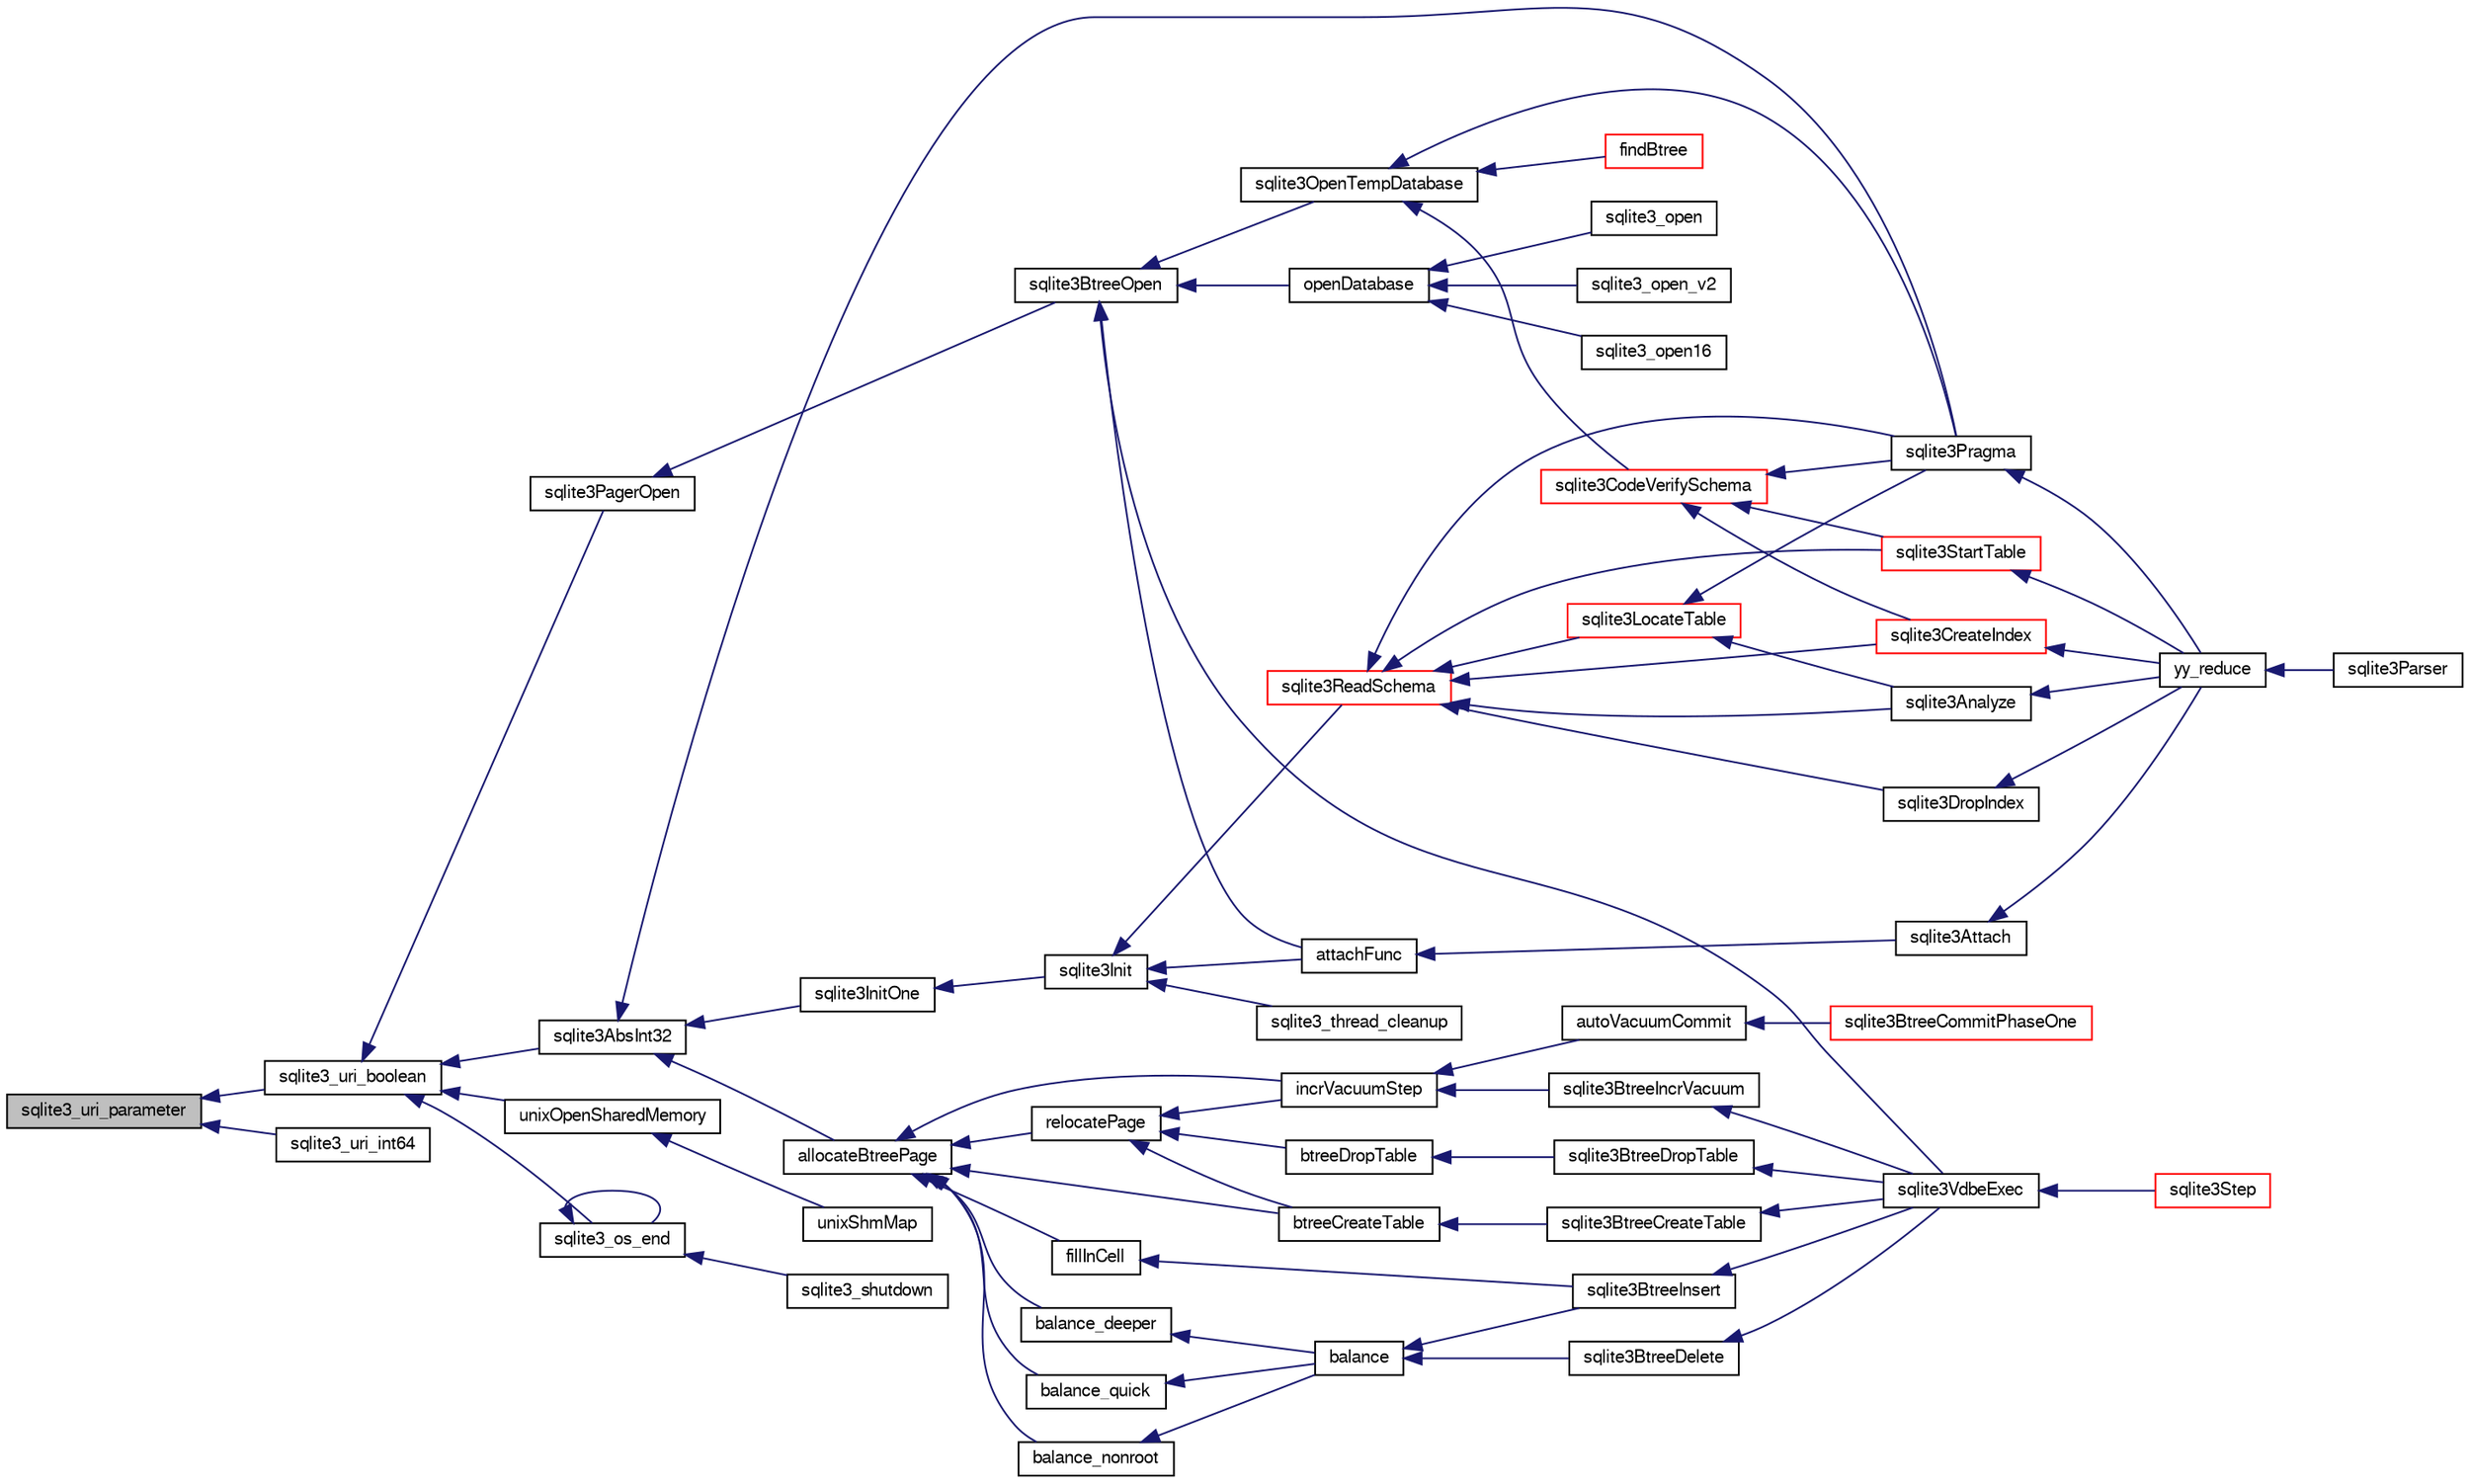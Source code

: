 digraph "sqlite3_uri_parameter"
{
  edge [fontname="FreeSans",fontsize="10",labelfontname="FreeSans",labelfontsize="10"];
  node [fontname="FreeSans",fontsize="10",shape=record];
  rankdir="LR";
  Node88272 [label="sqlite3_uri_parameter",height=0.2,width=0.4,color="black", fillcolor="grey75", style="filled", fontcolor="black"];
  Node88272 -> Node88273 [dir="back",color="midnightblue",fontsize="10",style="solid",fontname="FreeSans"];
  Node88273 [label="sqlite3_uri_boolean",height=0.2,width=0.4,color="black", fillcolor="white", style="filled",URL="$sqlite3_8h.html#a1124cc9034bdbc616bb6d54455a4110f"];
  Node88273 -> Node88274 [dir="back",color="midnightblue",fontsize="10",style="solid",fontname="FreeSans"];
  Node88274 [label="sqlite3AbsInt32",height=0.2,width=0.4,color="black", fillcolor="white", style="filled",URL="$sqlite3_8c.html#a8fdd09f2c6e36df943b6b6092ac0dcbf"];
  Node88274 -> Node88275 [dir="back",color="midnightblue",fontsize="10",style="solid",fontname="FreeSans"];
  Node88275 [label="allocateBtreePage",height=0.2,width=0.4,color="black", fillcolor="white", style="filled",URL="$sqlite3_8c.html#ae84ce1103eabfe9455a6a59e6cec4a33"];
  Node88275 -> Node88276 [dir="back",color="midnightblue",fontsize="10",style="solid",fontname="FreeSans"];
  Node88276 [label="relocatePage",height=0.2,width=0.4,color="black", fillcolor="white", style="filled",URL="$sqlite3_8c.html#af8fb5934ff87b02845c89350c57fd2bc"];
  Node88276 -> Node88277 [dir="back",color="midnightblue",fontsize="10",style="solid",fontname="FreeSans"];
  Node88277 [label="incrVacuumStep",height=0.2,width=0.4,color="black", fillcolor="white", style="filled",URL="$sqlite3_8c.html#a68a85130a567f1700dc0907ec9227892"];
  Node88277 -> Node88278 [dir="back",color="midnightblue",fontsize="10",style="solid",fontname="FreeSans"];
  Node88278 [label="sqlite3BtreeIncrVacuum",height=0.2,width=0.4,color="black", fillcolor="white", style="filled",URL="$sqlite3_8c.html#a0b4c98acfd785fc6d5dc5c3237030318"];
  Node88278 -> Node88279 [dir="back",color="midnightblue",fontsize="10",style="solid",fontname="FreeSans"];
  Node88279 [label="sqlite3VdbeExec",height=0.2,width=0.4,color="black", fillcolor="white", style="filled",URL="$sqlite3_8c.html#a8ce40a614bdc56719c4d642b1e4dfb21"];
  Node88279 -> Node88280 [dir="back",color="midnightblue",fontsize="10",style="solid",fontname="FreeSans"];
  Node88280 [label="sqlite3Step",height=0.2,width=0.4,color="red", fillcolor="white", style="filled",URL="$sqlite3_8c.html#a3f2872e873e2758a4beedad1d5113554"];
  Node88277 -> Node88540 [dir="back",color="midnightblue",fontsize="10",style="solid",fontname="FreeSans"];
  Node88540 [label="autoVacuumCommit",height=0.2,width=0.4,color="black", fillcolor="white", style="filled",URL="$sqlite3_8c.html#a809d22c6311135ae3048adf41febaef0"];
  Node88540 -> Node88541 [dir="back",color="midnightblue",fontsize="10",style="solid",fontname="FreeSans"];
  Node88541 [label="sqlite3BtreeCommitPhaseOne",height=0.2,width=0.4,color="red", fillcolor="white", style="filled",URL="$sqlite3_8c.html#ae266cba101e64ad99a166f237532e262"];
  Node88276 -> Node88544 [dir="back",color="midnightblue",fontsize="10",style="solid",fontname="FreeSans"];
  Node88544 [label="btreeCreateTable",height=0.2,width=0.4,color="black", fillcolor="white", style="filled",URL="$sqlite3_8c.html#a48e09eaac366a6b585edd02553872954"];
  Node88544 -> Node88545 [dir="back",color="midnightblue",fontsize="10",style="solid",fontname="FreeSans"];
  Node88545 [label="sqlite3BtreeCreateTable",height=0.2,width=0.4,color="black", fillcolor="white", style="filled",URL="$sqlite3_8c.html#a1a9ef91a0faff12254ec3f58cade3291"];
  Node88545 -> Node88279 [dir="back",color="midnightblue",fontsize="10",style="solid",fontname="FreeSans"];
  Node88276 -> Node88546 [dir="back",color="midnightblue",fontsize="10",style="solid",fontname="FreeSans"];
  Node88546 [label="btreeDropTable",height=0.2,width=0.4,color="black", fillcolor="white", style="filled",URL="$sqlite3_8c.html#abba4061ea34842db278e91f537d2c2ff"];
  Node88546 -> Node88547 [dir="back",color="midnightblue",fontsize="10",style="solid",fontname="FreeSans"];
  Node88547 [label="sqlite3BtreeDropTable",height=0.2,width=0.4,color="black", fillcolor="white", style="filled",URL="$sqlite3_8c.html#a7b9a218bc08d8acfc94b74ea5c47eaa8"];
  Node88547 -> Node88279 [dir="back",color="midnightblue",fontsize="10",style="solid",fontname="FreeSans"];
  Node88275 -> Node88277 [dir="back",color="midnightblue",fontsize="10",style="solid",fontname="FreeSans"];
  Node88275 -> Node88548 [dir="back",color="midnightblue",fontsize="10",style="solid",fontname="FreeSans"];
  Node88548 [label="fillInCell",height=0.2,width=0.4,color="black", fillcolor="white", style="filled",URL="$sqlite3_8c.html#ab66a77004cf93954f2aae7e52a4e51a7"];
  Node88548 -> Node88549 [dir="back",color="midnightblue",fontsize="10",style="solid",fontname="FreeSans"];
  Node88549 [label="sqlite3BtreeInsert",height=0.2,width=0.4,color="black", fillcolor="white", style="filled",URL="$sqlite3_8c.html#aa6c6b68ed28d38984e5fa329794d7f02"];
  Node88549 -> Node88279 [dir="back",color="midnightblue",fontsize="10",style="solid",fontname="FreeSans"];
  Node88275 -> Node88550 [dir="back",color="midnightblue",fontsize="10",style="solid",fontname="FreeSans"];
  Node88550 [label="balance_quick",height=0.2,width=0.4,color="black", fillcolor="white", style="filled",URL="$sqlite3_8c.html#a92f1869a02b8b9196e5ea7ed2e61c328"];
  Node88550 -> Node88551 [dir="back",color="midnightblue",fontsize="10",style="solid",fontname="FreeSans"];
  Node88551 [label="balance",height=0.2,width=0.4,color="black", fillcolor="white", style="filled",URL="$sqlite3_8c.html#a173f7c872fb68ccd3a20440d640b66c7"];
  Node88551 -> Node88549 [dir="back",color="midnightblue",fontsize="10",style="solid",fontname="FreeSans"];
  Node88551 -> Node88552 [dir="back",color="midnightblue",fontsize="10",style="solid",fontname="FreeSans"];
  Node88552 [label="sqlite3BtreeDelete",height=0.2,width=0.4,color="black", fillcolor="white", style="filled",URL="$sqlite3_8c.html#a65c40cd7ec987dbd25392a180f388fe7"];
  Node88552 -> Node88279 [dir="back",color="midnightblue",fontsize="10",style="solid",fontname="FreeSans"];
  Node88275 -> Node88553 [dir="back",color="midnightblue",fontsize="10",style="solid",fontname="FreeSans"];
  Node88553 [label="balance_nonroot",height=0.2,width=0.4,color="black", fillcolor="white", style="filled",URL="$sqlite3_8c.html#a513ba5c0beb3462a4b60064469f1539d"];
  Node88553 -> Node88551 [dir="back",color="midnightblue",fontsize="10",style="solid",fontname="FreeSans"];
  Node88275 -> Node88554 [dir="back",color="midnightblue",fontsize="10",style="solid",fontname="FreeSans"];
  Node88554 [label="balance_deeper",height=0.2,width=0.4,color="black", fillcolor="white", style="filled",URL="$sqlite3_8c.html#af8eafba12a6ebc987cf6ae89f4cce1a8"];
  Node88554 -> Node88551 [dir="back",color="midnightblue",fontsize="10",style="solid",fontname="FreeSans"];
  Node88275 -> Node88544 [dir="back",color="midnightblue",fontsize="10",style="solid",fontname="FreeSans"];
  Node88274 -> Node88357 [dir="back",color="midnightblue",fontsize="10",style="solid",fontname="FreeSans"];
  Node88357 [label="sqlite3Pragma",height=0.2,width=0.4,color="black", fillcolor="white", style="filled",URL="$sqlite3_8c.html#a111391370f58f8e6a6eca51fd34d62ed"];
  Node88357 -> Node88309 [dir="back",color="midnightblue",fontsize="10",style="solid",fontname="FreeSans"];
  Node88309 [label="yy_reduce",height=0.2,width=0.4,color="black", fillcolor="white", style="filled",URL="$sqlite3_8c.html#a7c419a9b25711c666a9a2449ef377f14"];
  Node88309 -> Node88310 [dir="back",color="midnightblue",fontsize="10",style="solid",fontname="FreeSans"];
  Node88310 [label="sqlite3Parser",height=0.2,width=0.4,color="black", fillcolor="white", style="filled",URL="$sqlite3_8c.html#a0327d71a5fabe0b6a343d78a2602e72a"];
  Node88274 -> Node88305 [dir="back",color="midnightblue",fontsize="10",style="solid",fontname="FreeSans"];
  Node88305 [label="sqlite3InitOne",height=0.2,width=0.4,color="black", fillcolor="white", style="filled",URL="$sqlite3_8c.html#ac4318b25df65269906b0379251fe9b85"];
  Node88305 -> Node88306 [dir="back",color="midnightblue",fontsize="10",style="solid",fontname="FreeSans"];
  Node88306 [label="sqlite3Init",height=0.2,width=0.4,color="black", fillcolor="white", style="filled",URL="$sqlite3_8c.html#aed74e3dc765631a833f522f425ff5a48"];
  Node88306 -> Node88307 [dir="back",color="midnightblue",fontsize="10",style="solid",fontname="FreeSans"];
  Node88307 [label="attachFunc",height=0.2,width=0.4,color="black", fillcolor="white", style="filled",URL="$sqlite3_8c.html#a69cb751a7da501b9a0aa37e0d7c3eaf7"];
  Node88307 -> Node88308 [dir="back",color="midnightblue",fontsize="10",style="solid",fontname="FreeSans"];
  Node88308 [label="sqlite3Attach",height=0.2,width=0.4,color="black", fillcolor="white", style="filled",URL="$sqlite3_8c.html#ae0907fe0b43cc1b4c7e6a16213e8546f"];
  Node88308 -> Node88309 [dir="back",color="midnightblue",fontsize="10",style="solid",fontname="FreeSans"];
  Node88306 -> Node88311 [dir="back",color="midnightblue",fontsize="10",style="solid",fontname="FreeSans"];
  Node88311 [label="sqlite3ReadSchema",height=0.2,width=0.4,color="red", fillcolor="white", style="filled",URL="$sqlite3_8c.html#ac41a97f30334f7d35b2b5713097eca90"];
  Node88311 -> Node88312 [dir="back",color="midnightblue",fontsize="10",style="solid",fontname="FreeSans"];
  Node88312 [label="sqlite3Analyze",height=0.2,width=0.4,color="black", fillcolor="white", style="filled",URL="$sqlite3_8c.html#ac696deb1ccaae3fa855cfbd0bfd4d048"];
  Node88312 -> Node88309 [dir="back",color="midnightblue",fontsize="10",style="solid",fontname="FreeSans"];
  Node88311 -> Node88313 [dir="back",color="midnightblue",fontsize="10",style="solid",fontname="FreeSans"];
  Node88313 [label="sqlite3LocateTable",height=0.2,width=0.4,color="red", fillcolor="white", style="filled",URL="$sqlite3_8c.html#adfeea5b18971250d4ff7f5a44e134d75"];
  Node88313 -> Node88312 [dir="back",color="midnightblue",fontsize="10",style="solid",fontname="FreeSans"];
  Node88313 -> Node88357 [dir="back",color="midnightblue",fontsize="10",style="solid",fontname="FreeSans"];
  Node88311 -> Node88401 [dir="back",color="midnightblue",fontsize="10",style="solid",fontname="FreeSans"];
  Node88401 [label="sqlite3StartTable",height=0.2,width=0.4,color="red", fillcolor="white", style="filled",URL="$sqlite3_8c.html#af49b4395f39d9078a0dda2484c183012"];
  Node88401 -> Node88309 [dir="back",color="midnightblue",fontsize="10",style="solid",fontname="FreeSans"];
  Node88311 -> Node88318 [dir="back",color="midnightblue",fontsize="10",style="solid",fontname="FreeSans"];
  Node88318 [label="sqlite3CreateIndex",height=0.2,width=0.4,color="red", fillcolor="white", style="filled",URL="$sqlite3_8c.html#a8dbe5e590ab6c58a8c45f34f7c81e825"];
  Node88318 -> Node88309 [dir="back",color="midnightblue",fontsize="10",style="solid",fontname="FreeSans"];
  Node88311 -> Node88403 [dir="back",color="midnightblue",fontsize="10",style="solid",fontname="FreeSans"];
  Node88403 [label="sqlite3DropIndex",height=0.2,width=0.4,color="black", fillcolor="white", style="filled",URL="$sqlite3_8c.html#a3ffd2536f34a0cf6d427710b06b71e83"];
  Node88403 -> Node88309 [dir="back",color="midnightblue",fontsize="10",style="solid",fontname="FreeSans"];
  Node88311 -> Node88357 [dir="back",color="midnightblue",fontsize="10",style="solid",fontname="FreeSans"];
  Node88306 -> Node88405 [dir="back",color="midnightblue",fontsize="10",style="solid",fontname="FreeSans"];
  Node88405 [label="sqlite3_thread_cleanup",height=0.2,width=0.4,color="black", fillcolor="white", style="filled",URL="$sqlite3_8h.html#a34980c829db84f02e1a1599063469f06"];
  Node88273 -> Node88555 [dir="back",color="midnightblue",fontsize="10",style="solid",fontname="FreeSans"];
  Node88555 [label="unixOpenSharedMemory",height=0.2,width=0.4,color="black", fillcolor="white", style="filled",URL="$sqlite3_8c.html#a30775afa2e08ca6ddc7853326afed7c7"];
  Node88555 -> Node88556 [dir="back",color="midnightblue",fontsize="10",style="solid",fontname="FreeSans"];
  Node88556 [label="unixShmMap",height=0.2,width=0.4,color="black", fillcolor="white", style="filled",URL="$sqlite3_8c.html#aeaa77f0ab08a4f4ee5f86e8c9727e974"];
  Node88273 -> Node88557 [dir="back",color="midnightblue",fontsize="10",style="solid",fontname="FreeSans"];
  Node88557 [label="sqlite3_os_end",height=0.2,width=0.4,color="black", fillcolor="white", style="filled",URL="$sqlite3_8h.html#a2288c95881ecca13d994e42b6a958906"];
  Node88557 -> Node88557 [dir="back",color="midnightblue",fontsize="10",style="solid",fontname="FreeSans"];
  Node88557 -> Node88558 [dir="back",color="midnightblue",fontsize="10",style="solid",fontname="FreeSans"];
  Node88558 [label="sqlite3_shutdown",height=0.2,width=0.4,color="black", fillcolor="white", style="filled",URL="$sqlite3_8h.html#aeaf9947fe863ba3d3aca061475e3af2e"];
  Node88273 -> Node88559 [dir="back",color="midnightblue",fontsize="10",style="solid",fontname="FreeSans"];
  Node88559 [label="sqlite3PagerOpen",height=0.2,width=0.4,color="black", fillcolor="white", style="filled",URL="$sqlite3_8c.html#a5b4a74e8a1754922c482b7af19b30611"];
  Node88559 -> Node88560 [dir="back",color="midnightblue",fontsize="10",style="solid",fontname="FreeSans"];
  Node88560 [label="sqlite3BtreeOpen",height=0.2,width=0.4,color="black", fillcolor="white", style="filled",URL="$sqlite3_8c.html#a13dcb44dc34af6ce9d38de9c5aa975f9"];
  Node88560 -> Node88279 [dir="back",color="midnightblue",fontsize="10",style="solid",fontname="FreeSans"];
  Node88560 -> Node88307 [dir="back",color="midnightblue",fontsize="10",style="solid",fontname="FreeSans"];
  Node88560 -> Node88561 [dir="back",color="midnightblue",fontsize="10",style="solid",fontname="FreeSans"];
  Node88561 [label="sqlite3OpenTempDatabase",height=0.2,width=0.4,color="black", fillcolor="white", style="filled",URL="$sqlite3_8c.html#aaf3088380b731428b72d3b5777f93755"];
  Node88561 -> Node88484 [dir="back",color="midnightblue",fontsize="10",style="solid",fontname="FreeSans"];
  Node88484 [label="findBtree",height=0.2,width=0.4,color="red", fillcolor="white", style="filled",URL="$sqlite3_8c.html#ab4ee5743b77efd7f8832bf0b9315f973"];
  Node88561 -> Node88562 [dir="back",color="midnightblue",fontsize="10",style="solid",fontname="FreeSans"];
  Node88562 [label="sqlite3CodeVerifySchema",height=0.2,width=0.4,color="red", fillcolor="white", style="filled",URL="$sqlite3_8c.html#ad9d8708d96f8416ec59ebf41c57000f9"];
  Node88562 -> Node88401 [dir="back",color="midnightblue",fontsize="10",style="solid",fontname="FreeSans"];
  Node88562 -> Node88318 [dir="back",color="midnightblue",fontsize="10",style="solid",fontname="FreeSans"];
  Node88562 -> Node88357 [dir="back",color="midnightblue",fontsize="10",style="solid",fontname="FreeSans"];
  Node88561 -> Node88357 [dir="back",color="midnightblue",fontsize="10",style="solid",fontname="FreeSans"];
  Node88560 -> Node88514 [dir="back",color="midnightblue",fontsize="10",style="solid",fontname="FreeSans"];
  Node88514 [label="openDatabase",height=0.2,width=0.4,color="black", fillcolor="white", style="filled",URL="$sqlite3_8c.html#a6a9c3bc3a64234e863413f41db473758"];
  Node88514 -> Node88515 [dir="back",color="midnightblue",fontsize="10",style="solid",fontname="FreeSans"];
  Node88515 [label="sqlite3_open",height=0.2,width=0.4,color="black", fillcolor="white", style="filled",URL="$sqlite3_8h.html#a97ba966ed1acc38409786258268f5f71"];
  Node88514 -> Node88516 [dir="back",color="midnightblue",fontsize="10",style="solid",fontname="FreeSans"];
  Node88516 [label="sqlite3_open_v2",height=0.2,width=0.4,color="black", fillcolor="white", style="filled",URL="$sqlite3_8h.html#a140fe275b6975dc867cea50a65a217c4"];
  Node88514 -> Node88517 [dir="back",color="midnightblue",fontsize="10",style="solid",fontname="FreeSans"];
  Node88517 [label="sqlite3_open16",height=0.2,width=0.4,color="black", fillcolor="white", style="filled",URL="$sqlite3_8h.html#adbc401bb96713f32e553db32f6f3ca33"];
  Node88272 -> Node88566 [dir="back",color="midnightblue",fontsize="10",style="solid",fontname="FreeSans"];
  Node88566 [label="sqlite3_uri_int64",height=0.2,width=0.4,color="black", fillcolor="white", style="filled",URL="$sqlite3_8h.html#a86516373b17f3928036fb6926e04683d"];
}
